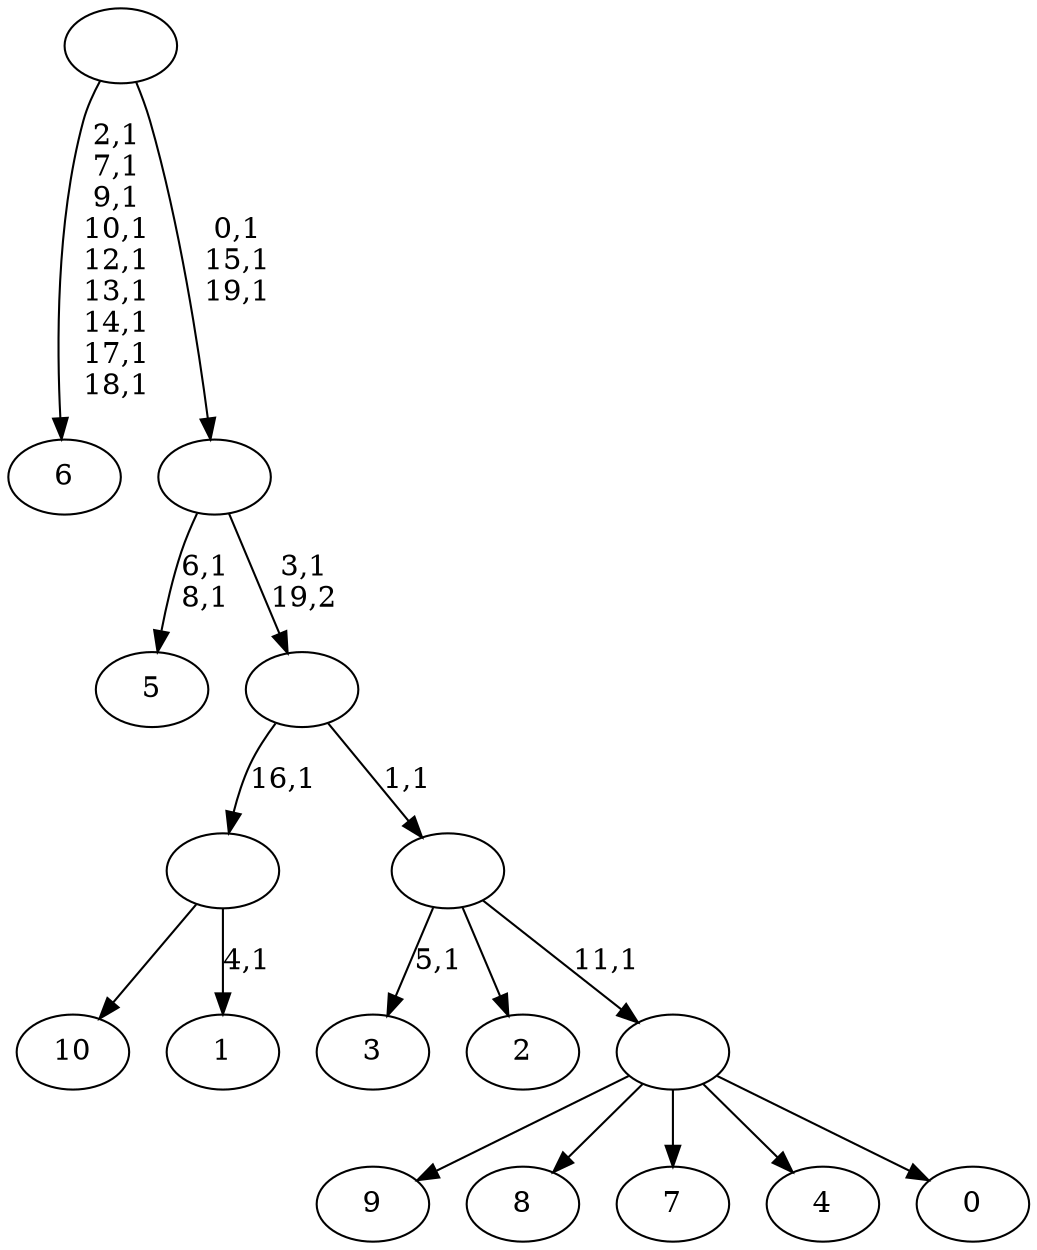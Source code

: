 digraph T {
	31 [label="10"]
	30 [label="9"]
	29 [label="8"]
	28 [label="7"]
	27 [label="6"]
	17 [label="5"]
	14 [label="4"]
	13 [label="3"]
	11 [label="2"]
	10 [label="1"]
	8 [label=""]
	7 [label="0"]
	6 [label=""]
	5 [label=""]
	4 [label=""]
	3 [label=""]
	0 [label=""]
	8 -> 10 [label="4,1"]
	8 -> 31 [label=""]
	6 -> 30 [label=""]
	6 -> 29 [label=""]
	6 -> 28 [label=""]
	6 -> 14 [label=""]
	6 -> 7 [label=""]
	5 -> 13 [label="5,1"]
	5 -> 11 [label=""]
	5 -> 6 [label="11,1"]
	4 -> 8 [label="16,1"]
	4 -> 5 [label="1,1"]
	3 -> 17 [label="6,1\n8,1"]
	3 -> 4 [label="3,1\n19,2"]
	0 -> 3 [label="0,1\n15,1\n19,1"]
	0 -> 27 [label="2,1\n7,1\n9,1\n10,1\n12,1\n13,1\n14,1\n17,1\n18,1"]
}
